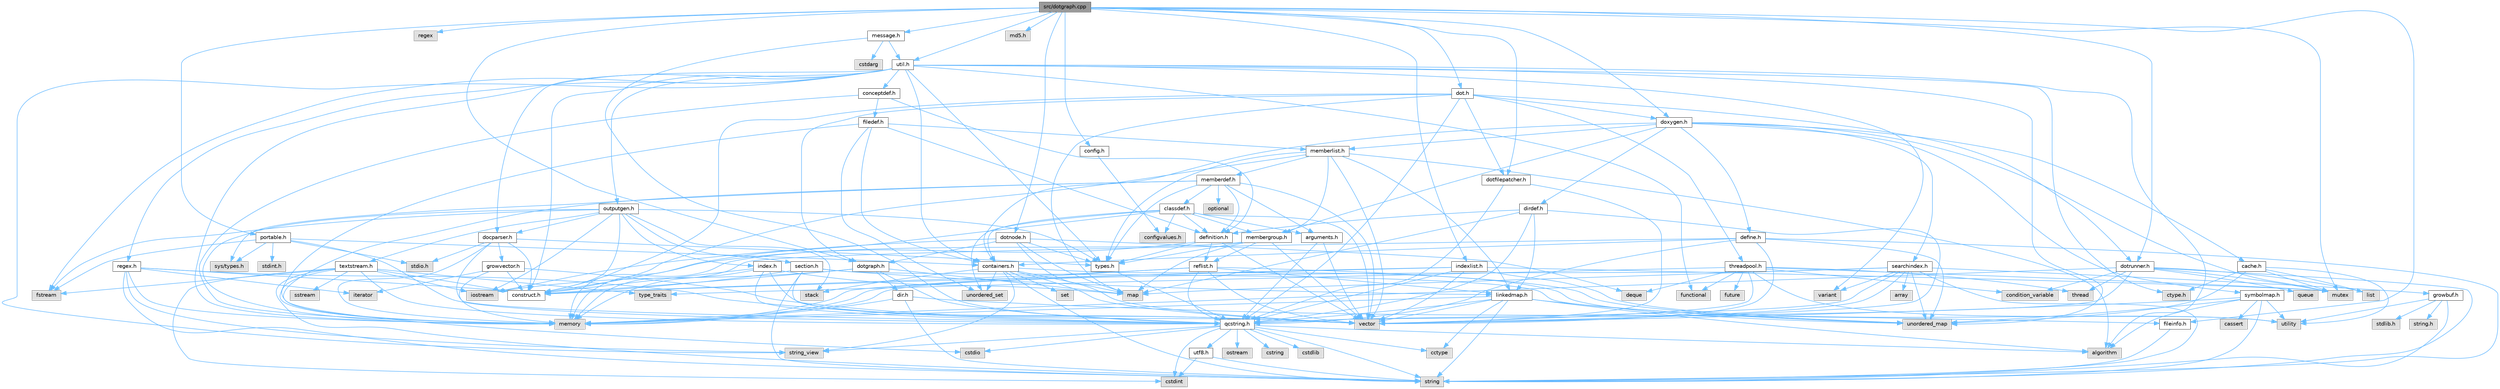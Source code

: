 digraph "src/dotgraph.cpp"
{
 // INTERACTIVE_SVG=YES
 // LATEX_PDF_SIZE
  bgcolor="transparent";
  edge [fontname=Helvetica,fontsize=10,labelfontname=Helvetica,labelfontsize=10];
  node [fontname=Helvetica,fontsize=10,shape=box,height=0.2,width=0.4];
  Node1 [id="Node000001",label="src/dotgraph.cpp",height=0.2,width=0.4,color="gray40", fillcolor="grey60", style="filled", fontcolor="black",tooltip=" "];
  Node1 -> Node2 [id="edge1_Node000001_Node000002",color="steelblue1",style="solid",tooltip=" "];
  Node2 [id="Node000002",label="mutex",height=0.2,width=0.4,color="grey60", fillcolor="#E0E0E0", style="filled",tooltip=" "];
  Node1 -> Node3 [id="edge2_Node000001_Node000003",color="steelblue1",style="solid",tooltip=" "];
  Node3 [id="Node000003",label="regex",height=0.2,width=0.4,color="grey60", fillcolor="#E0E0E0", style="filled",tooltip=" "];
  Node1 -> Node4 [id="edge3_Node000001_Node000004",color="steelblue1",style="solid",tooltip=" "];
  Node4 [id="Node000004",label="config.h",height=0.2,width=0.4,color="grey40", fillcolor="white", style="filled",URL="$db/d16/config_8h.html",tooltip=" "];
  Node4 -> Node5 [id="edge4_Node000004_Node000005",color="steelblue1",style="solid",tooltip=" "];
  Node5 [id="Node000005",label="configvalues.h",height=0.2,width=0.4,color="grey60", fillcolor="#E0E0E0", style="filled",tooltip=" "];
  Node1 -> Node6 [id="edge5_Node000001_Node000006",color="steelblue1",style="solid",tooltip=" "];
  Node6 [id="Node000006",label="doxygen.h",height=0.2,width=0.4,color="grey40", fillcolor="white", style="filled",URL="$d1/da1/doxygen_8h.html",tooltip=" "];
  Node6 -> Node2 [id="edge6_Node000006_Node000002",color="steelblue1",style="solid",tooltip=" "];
  Node6 -> Node7 [id="edge7_Node000006_Node000007",color="steelblue1",style="solid",tooltip=" "];
  Node7 [id="Node000007",label="containers.h",height=0.2,width=0.4,color="grey40", fillcolor="white", style="filled",URL="$d5/d75/containers_8h.html",tooltip=" "];
  Node7 -> Node8 [id="edge8_Node000007_Node000008",color="steelblue1",style="solid",tooltip=" "];
  Node8 [id="Node000008",label="vector",height=0.2,width=0.4,color="grey60", fillcolor="#E0E0E0", style="filled",tooltip=" "];
  Node7 -> Node9 [id="edge9_Node000007_Node000009",color="steelblue1",style="solid",tooltip=" "];
  Node9 [id="Node000009",label="string",height=0.2,width=0.4,color="grey60", fillcolor="#E0E0E0", style="filled",tooltip=" "];
  Node7 -> Node10 [id="edge10_Node000007_Node000010",color="steelblue1",style="solid",tooltip=" "];
  Node10 [id="Node000010",label="string_view",height=0.2,width=0.4,color="grey60", fillcolor="#E0E0E0", style="filled",tooltip=" "];
  Node7 -> Node11 [id="edge11_Node000007_Node000011",color="steelblue1",style="solid",tooltip=" "];
  Node11 [id="Node000011",label="set",height=0.2,width=0.4,color="grey60", fillcolor="#E0E0E0", style="filled",tooltip=" "];
  Node7 -> Node12 [id="edge12_Node000007_Node000012",color="steelblue1",style="solid",tooltip=" "];
  Node12 [id="Node000012",label="map",height=0.2,width=0.4,color="grey60", fillcolor="#E0E0E0", style="filled",tooltip=" "];
  Node7 -> Node13 [id="edge13_Node000007_Node000013",color="steelblue1",style="solid",tooltip=" "];
  Node13 [id="Node000013",label="unordered_set",height=0.2,width=0.4,color="grey60", fillcolor="#E0E0E0", style="filled",tooltip=" "];
  Node7 -> Node14 [id="edge14_Node000007_Node000014",color="steelblue1",style="solid",tooltip=" "];
  Node14 [id="Node000014",label="unordered_map",height=0.2,width=0.4,color="grey60", fillcolor="#E0E0E0", style="filled",tooltip=" "];
  Node7 -> Node15 [id="edge15_Node000007_Node000015",color="steelblue1",style="solid",tooltip=" "];
  Node15 [id="Node000015",label="stack",height=0.2,width=0.4,color="grey60", fillcolor="#E0E0E0", style="filled",tooltip=" "];
  Node6 -> Node16 [id="edge16_Node000006_Node000016",color="steelblue1",style="solid",tooltip=" "];
  Node16 [id="Node000016",label="membergroup.h",height=0.2,width=0.4,color="grey40", fillcolor="white", style="filled",URL="$d9/d11/membergroup_8h.html",tooltip=" "];
  Node16 -> Node8 [id="edge17_Node000016_Node000008",color="steelblue1",style="solid",tooltip=" "];
  Node16 -> Node12 [id="edge18_Node000016_Node000012",color="steelblue1",style="solid",tooltip=" "];
  Node16 -> Node17 [id="edge19_Node000016_Node000017",color="steelblue1",style="solid",tooltip=" "];
  Node17 [id="Node000017",label="memory",height=0.2,width=0.4,color="grey60", fillcolor="#E0E0E0", style="filled",tooltip=" "];
  Node16 -> Node18 [id="edge20_Node000016_Node000018",color="steelblue1",style="solid",tooltip=" "];
  Node18 [id="Node000018",label="types.h",height=0.2,width=0.4,color="grey40", fillcolor="white", style="filled",URL="$d9/d49/types_8h.html",tooltip="This file contains a number of basic enums and types."];
  Node18 -> Node19 [id="edge21_Node000018_Node000019",color="steelblue1",style="solid",tooltip=" "];
  Node19 [id="Node000019",label="qcstring.h",height=0.2,width=0.4,color="grey40", fillcolor="white", style="filled",URL="$d7/d5c/qcstring_8h.html",tooltip=" "];
  Node19 -> Node9 [id="edge22_Node000019_Node000009",color="steelblue1",style="solid",tooltip=" "];
  Node19 -> Node10 [id="edge23_Node000019_Node000010",color="steelblue1",style="solid",tooltip=" "];
  Node19 -> Node20 [id="edge24_Node000019_Node000020",color="steelblue1",style="solid",tooltip=" "];
  Node20 [id="Node000020",label="algorithm",height=0.2,width=0.4,color="grey60", fillcolor="#E0E0E0", style="filled",tooltip=" "];
  Node19 -> Node21 [id="edge25_Node000019_Node000021",color="steelblue1",style="solid",tooltip=" "];
  Node21 [id="Node000021",label="cctype",height=0.2,width=0.4,color="grey60", fillcolor="#E0E0E0", style="filled",tooltip=" "];
  Node19 -> Node22 [id="edge26_Node000019_Node000022",color="steelblue1",style="solid",tooltip=" "];
  Node22 [id="Node000022",label="cstring",height=0.2,width=0.4,color="grey60", fillcolor="#E0E0E0", style="filled",tooltip=" "];
  Node19 -> Node23 [id="edge27_Node000019_Node000023",color="steelblue1",style="solid",tooltip=" "];
  Node23 [id="Node000023",label="cstdio",height=0.2,width=0.4,color="grey60", fillcolor="#E0E0E0", style="filled",tooltip=" "];
  Node19 -> Node24 [id="edge28_Node000019_Node000024",color="steelblue1",style="solid",tooltip=" "];
  Node24 [id="Node000024",label="cstdlib",height=0.2,width=0.4,color="grey60", fillcolor="#E0E0E0", style="filled",tooltip=" "];
  Node19 -> Node25 [id="edge29_Node000019_Node000025",color="steelblue1",style="solid",tooltip=" "];
  Node25 [id="Node000025",label="cstdint",height=0.2,width=0.4,color="grey60", fillcolor="#E0E0E0", style="filled",tooltip=" "];
  Node19 -> Node26 [id="edge30_Node000019_Node000026",color="steelblue1",style="solid",tooltip=" "];
  Node26 [id="Node000026",label="ostream",height=0.2,width=0.4,color="grey60", fillcolor="#E0E0E0", style="filled",tooltip=" "];
  Node19 -> Node27 [id="edge31_Node000019_Node000027",color="steelblue1",style="solid",tooltip=" "];
  Node27 [id="Node000027",label="utf8.h",height=0.2,width=0.4,color="grey40", fillcolor="white", style="filled",URL="$db/d7c/utf8_8h.html",tooltip="Various UTF8 related helper functions."];
  Node27 -> Node25 [id="edge32_Node000027_Node000025",color="steelblue1",style="solid",tooltip=" "];
  Node27 -> Node9 [id="edge33_Node000027_Node000009",color="steelblue1",style="solid",tooltip=" "];
  Node16 -> Node28 [id="edge34_Node000016_Node000028",color="steelblue1",style="solid",tooltip=" "];
  Node28 [id="Node000028",label="reflist.h",height=0.2,width=0.4,color="grey40", fillcolor="white", style="filled",URL="$d1/d02/reflist_8h.html",tooltip=" "];
  Node28 -> Node8 [id="edge35_Node000028_Node000008",color="steelblue1",style="solid",tooltip=" "];
  Node28 -> Node14 [id="edge36_Node000028_Node000014",color="steelblue1",style="solid",tooltip=" "];
  Node28 -> Node17 [id="edge37_Node000028_Node000017",color="steelblue1",style="solid",tooltip=" "];
  Node28 -> Node19 [id="edge38_Node000028_Node000019",color="steelblue1",style="solid",tooltip=" "];
  Node28 -> Node29 [id="edge39_Node000028_Node000029",color="steelblue1",style="solid",tooltip=" "];
  Node29 [id="Node000029",label="linkedmap.h",height=0.2,width=0.4,color="grey40", fillcolor="white", style="filled",URL="$da/de1/linkedmap_8h.html",tooltip=" "];
  Node29 -> Node14 [id="edge40_Node000029_Node000014",color="steelblue1",style="solid",tooltip=" "];
  Node29 -> Node8 [id="edge41_Node000029_Node000008",color="steelblue1",style="solid",tooltip=" "];
  Node29 -> Node17 [id="edge42_Node000029_Node000017",color="steelblue1",style="solid",tooltip=" "];
  Node29 -> Node9 [id="edge43_Node000029_Node000009",color="steelblue1",style="solid",tooltip=" "];
  Node29 -> Node20 [id="edge44_Node000029_Node000020",color="steelblue1",style="solid",tooltip=" "];
  Node29 -> Node21 [id="edge45_Node000029_Node000021",color="steelblue1",style="solid",tooltip=" "];
  Node29 -> Node19 [id="edge46_Node000029_Node000019",color="steelblue1",style="solid",tooltip=" "];
  Node28 -> Node30 [id="edge47_Node000028_Node000030",color="steelblue1",style="solid",tooltip=" "];
  Node30 [id="Node000030",label="construct.h",height=0.2,width=0.4,color="grey40", fillcolor="white", style="filled",URL="$d7/dfc/construct_8h.html",tooltip=" "];
  Node6 -> Node31 [id="edge48_Node000006_Node000031",color="steelblue1",style="solid",tooltip=" "];
  Node31 [id="Node000031",label="dirdef.h",height=0.2,width=0.4,color="grey40", fillcolor="white", style="filled",URL="$d6/d15/dirdef_8h.html",tooltip=" "];
  Node31 -> Node8 [id="edge49_Node000031_Node000008",color="steelblue1",style="solid",tooltip=" "];
  Node31 -> Node12 [id="edge50_Node000031_Node000012",color="steelblue1",style="solid",tooltip=" "];
  Node31 -> Node19 [id="edge51_Node000031_Node000019",color="steelblue1",style="solid",tooltip=" "];
  Node31 -> Node29 [id="edge52_Node000031_Node000029",color="steelblue1",style="solid",tooltip=" "];
  Node31 -> Node32 [id="edge53_Node000031_Node000032",color="steelblue1",style="solid",tooltip=" "];
  Node32 [id="Node000032",label="definition.h",height=0.2,width=0.4,color="grey40", fillcolor="white", style="filled",URL="$df/da1/definition_8h.html",tooltip=" "];
  Node32 -> Node8 [id="edge54_Node000032_Node000008",color="steelblue1",style="solid",tooltip=" "];
  Node32 -> Node18 [id="edge55_Node000032_Node000018",color="steelblue1",style="solid",tooltip=" "];
  Node32 -> Node28 [id="edge56_Node000032_Node000028",color="steelblue1",style="solid",tooltip=" "];
  Node32 -> Node30 [id="edge57_Node000032_Node000030",color="steelblue1",style="solid",tooltip=" "];
  Node6 -> Node33 [id="edge58_Node000006_Node000033",color="steelblue1",style="solid",tooltip=" "];
  Node33 [id="Node000033",label="memberlist.h",height=0.2,width=0.4,color="grey40", fillcolor="white", style="filled",URL="$dd/d78/memberlist_8h.html",tooltip=" "];
  Node33 -> Node8 [id="edge59_Node000033_Node000008",color="steelblue1",style="solid",tooltip=" "];
  Node33 -> Node20 [id="edge60_Node000033_Node000020",color="steelblue1",style="solid",tooltip=" "];
  Node33 -> Node34 [id="edge61_Node000033_Node000034",color="steelblue1",style="solid",tooltip=" "];
  Node34 [id="Node000034",label="memberdef.h",height=0.2,width=0.4,color="grey40", fillcolor="white", style="filled",URL="$d4/d46/memberdef_8h.html",tooltip=" "];
  Node34 -> Node8 [id="edge62_Node000034_Node000008",color="steelblue1",style="solid",tooltip=" "];
  Node34 -> Node17 [id="edge63_Node000034_Node000017",color="steelblue1",style="solid",tooltip=" "];
  Node34 -> Node35 [id="edge64_Node000034_Node000035",color="steelblue1",style="solid",tooltip=" "];
  Node35 [id="Node000035",label="optional",height=0.2,width=0.4,color="grey60", fillcolor="#E0E0E0", style="filled",tooltip=" "];
  Node34 -> Node36 [id="edge65_Node000034_Node000036",color="steelblue1",style="solid",tooltip=" "];
  Node36 [id="Node000036",label="sys/types.h",height=0.2,width=0.4,color="grey60", fillcolor="#E0E0E0", style="filled",tooltip=" "];
  Node34 -> Node18 [id="edge66_Node000034_Node000018",color="steelblue1",style="solid",tooltip=" "];
  Node34 -> Node32 [id="edge67_Node000034_Node000032",color="steelblue1",style="solid",tooltip=" "];
  Node34 -> Node37 [id="edge68_Node000034_Node000037",color="steelblue1",style="solid",tooltip=" "];
  Node37 [id="Node000037",label="arguments.h",height=0.2,width=0.4,color="grey40", fillcolor="white", style="filled",URL="$df/d9b/arguments_8h.html",tooltip=" "];
  Node37 -> Node8 [id="edge69_Node000037_Node000008",color="steelblue1",style="solid",tooltip=" "];
  Node37 -> Node19 [id="edge70_Node000037_Node000019",color="steelblue1",style="solid",tooltip=" "];
  Node34 -> Node38 [id="edge71_Node000034_Node000038",color="steelblue1",style="solid",tooltip=" "];
  Node38 [id="Node000038",label="classdef.h",height=0.2,width=0.4,color="grey40", fillcolor="white", style="filled",URL="$d1/da6/classdef_8h.html",tooltip=" "];
  Node38 -> Node17 [id="edge72_Node000038_Node000017",color="steelblue1",style="solid",tooltip=" "];
  Node38 -> Node8 [id="edge73_Node000038_Node000008",color="steelblue1",style="solid",tooltip=" "];
  Node38 -> Node13 [id="edge74_Node000038_Node000013",color="steelblue1",style="solid",tooltip=" "];
  Node38 -> Node7 [id="edge75_Node000038_Node000007",color="steelblue1",style="solid",tooltip=" "];
  Node38 -> Node32 [id="edge76_Node000038_Node000032",color="steelblue1",style="solid",tooltip=" "];
  Node38 -> Node37 [id="edge77_Node000038_Node000037",color="steelblue1",style="solid",tooltip=" "];
  Node38 -> Node16 [id="edge78_Node000038_Node000016",color="steelblue1",style="solid",tooltip=" "];
  Node38 -> Node5 [id="edge79_Node000038_Node000005",color="steelblue1",style="solid",tooltip=" "];
  Node33 -> Node29 [id="edge80_Node000033_Node000029",color="steelblue1",style="solid",tooltip=" "];
  Node33 -> Node18 [id="edge81_Node000033_Node000018",color="steelblue1",style="solid",tooltip=" "];
  Node33 -> Node16 [id="edge82_Node000033_Node000016",color="steelblue1",style="solid",tooltip=" "];
  Node33 -> Node30 [id="edge83_Node000033_Node000030",color="steelblue1",style="solid",tooltip=" "];
  Node6 -> Node39 [id="edge84_Node000006_Node000039",color="steelblue1",style="solid",tooltip=" "];
  Node39 [id="Node000039",label="define.h",height=0.2,width=0.4,color="grey40", fillcolor="white", style="filled",URL="$df/d67/define_8h.html",tooltip=" "];
  Node39 -> Node8 [id="edge85_Node000039_Node000008",color="steelblue1",style="solid",tooltip=" "];
  Node39 -> Node17 [id="edge86_Node000039_Node000017",color="steelblue1",style="solid",tooltip=" "];
  Node39 -> Node9 [id="edge87_Node000039_Node000009",color="steelblue1",style="solid",tooltip=" "];
  Node39 -> Node14 [id="edge88_Node000039_Node000014",color="steelblue1",style="solid",tooltip=" "];
  Node39 -> Node19 [id="edge89_Node000039_Node000019",color="steelblue1",style="solid",tooltip=" "];
  Node39 -> Node7 [id="edge90_Node000039_Node000007",color="steelblue1",style="solid",tooltip=" "];
  Node6 -> Node40 [id="edge91_Node000006_Node000040",color="steelblue1",style="solid",tooltip=" "];
  Node40 [id="Node000040",label="cache.h",height=0.2,width=0.4,color="grey40", fillcolor="white", style="filled",URL="$d3/d26/cache_8h.html",tooltip=" "];
  Node40 -> Node41 [id="edge92_Node000040_Node000041",color="steelblue1",style="solid",tooltip=" "];
  Node41 [id="Node000041",label="list",height=0.2,width=0.4,color="grey60", fillcolor="#E0E0E0", style="filled",tooltip=" "];
  Node40 -> Node14 [id="edge93_Node000040_Node000014",color="steelblue1",style="solid",tooltip=" "];
  Node40 -> Node2 [id="edge94_Node000040_Node000002",color="steelblue1",style="solid",tooltip=" "];
  Node40 -> Node42 [id="edge95_Node000040_Node000042",color="steelblue1",style="solid",tooltip=" "];
  Node42 [id="Node000042",label="utility",height=0.2,width=0.4,color="grey60", fillcolor="#E0E0E0", style="filled",tooltip=" "];
  Node40 -> Node43 [id="edge96_Node000040_Node000043",color="steelblue1",style="solid",tooltip=" "];
  Node43 [id="Node000043",label="ctype.h",height=0.2,width=0.4,color="grey60", fillcolor="#E0E0E0", style="filled",tooltip=" "];
  Node6 -> Node44 [id="edge97_Node000006_Node000044",color="steelblue1",style="solid",tooltip=" "];
  Node44 [id="Node000044",label="symbolmap.h",height=0.2,width=0.4,color="grey40", fillcolor="white", style="filled",URL="$d7/ddd/symbolmap_8h.html",tooltip=" "];
  Node44 -> Node20 [id="edge98_Node000044_Node000020",color="steelblue1",style="solid",tooltip=" "];
  Node44 -> Node14 [id="edge99_Node000044_Node000014",color="steelblue1",style="solid",tooltip=" "];
  Node44 -> Node8 [id="edge100_Node000044_Node000008",color="steelblue1",style="solid",tooltip=" "];
  Node44 -> Node9 [id="edge101_Node000044_Node000009",color="steelblue1",style="solid",tooltip=" "];
  Node44 -> Node42 [id="edge102_Node000044_Node000042",color="steelblue1",style="solid",tooltip=" "];
  Node44 -> Node45 [id="edge103_Node000044_Node000045",color="steelblue1",style="solid",tooltip=" "];
  Node45 [id="Node000045",label="cassert",height=0.2,width=0.4,color="grey60", fillcolor="#E0E0E0", style="filled",tooltip=" "];
  Node6 -> Node46 [id="edge104_Node000006_Node000046",color="steelblue1",style="solid",tooltip=" "];
  Node46 [id="Node000046",label="searchindex.h",height=0.2,width=0.4,color="grey40", fillcolor="white", style="filled",URL="$de/d07/searchindex_8h.html",tooltip="Web server based search engine."];
  Node46 -> Node17 [id="edge105_Node000046_Node000017",color="steelblue1",style="solid",tooltip=" "];
  Node46 -> Node8 [id="edge106_Node000046_Node000008",color="steelblue1",style="solid",tooltip=" "];
  Node46 -> Node12 [id="edge107_Node000046_Node000012",color="steelblue1",style="solid",tooltip=" "];
  Node46 -> Node14 [id="edge108_Node000046_Node000014",color="steelblue1",style="solid",tooltip=" "];
  Node46 -> Node9 [id="edge109_Node000046_Node000009",color="steelblue1",style="solid",tooltip=" "];
  Node46 -> Node47 [id="edge110_Node000046_Node000047",color="steelblue1",style="solid",tooltip=" "];
  Node47 [id="Node000047",label="array",height=0.2,width=0.4,color="grey60", fillcolor="#E0E0E0", style="filled",tooltip=" "];
  Node46 -> Node48 [id="edge111_Node000046_Node000048",color="steelblue1",style="solid",tooltip=" "];
  Node48 [id="Node000048",label="variant",height=0.2,width=0.4,color="grey60", fillcolor="#E0E0E0", style="filled",tooltip=" "];
  Node46 -> Node19 [id="edge112_Node000046_Node000019",color="steelblue1",style="solid",tooltip=" "];
  Node46 -> Node49 [id="edge113_Node000046_Node000049",color="steelblue1",style="solid",tooltip=" "];
  Node49 [id="Node000049",label="growbuf.h",height=0.2,width=0.4,color="grey40", fillcolor="white", style="filled",URL="$dd/d72/growbuf_8h.html",tooltip=" "];
  Node49 -> Node42 [id="edge114_Node000049_Node000042",color="steelblue1",style="solid",tooltip=" "];
  Node49 -> Node50 [id="edge115_Node000049_Node000050",color="steelblue1",style="solid",tooltip=" "];
  Node50 [id="Node000050",label="stdlib.h",height=0.2,width=0.4,color="grey60", fillcolor="#E0E0E0", style="filled",tooltip=" "];
  Node49 -> Node51 [id="edge116_Node000049_Node000051",color="steelblue1",style="solid",tooltip=" "];
  Node51 [id="Node000051",label="string.h",height=0.2,width=0.4,color="grey60", fillcolor="#E0E0E0", style="filled",tooltip=" "];
  Node49 -> Node9 [id="edge117_Node000049_Node000009",color="steelblue1",style="solid",tooltip=" "];
  Node1 -> Node52 [id="edge118_Node000001_Node000052",color="steelblue1",style="solid",tooltip=" "];
  Node52 [id="Node000052",label="indexlist.h",height=0.2,width=0.4,color="grey40", fillcolor="white", style="filled",URL="$d5/d61/indexlist_8h.html",tooltip=" "];
  Node52 -> Node42 [id="edge119_Node000052_Node000042",color="steelblue1",style="solid",tooltip=" "];
  Node52 -> Node8 [id="edge120_Node000052_Node000008",color="steelblue1",style="solid",tooltip=" "];
  Node52 -> Node17 [id="edge121_Node000052_Node000017",color="steelblue1",style="solid",tooltip=" "];
  Node52 -> Node2 [id="edge122_Node000052_Node000002",color="steelblue1",style="solid",tooltip=" "];
  Node52 -> Node19 [id="edge123_Node000052_Node000019",color="steelblue1",style="solid",tooltip=" "];
  Node52 -> Node30 [id="edge124_Node000052_Node000030",color="steelblue1",style="solid",tooltip=" "];
  Node1 -> Node53 [id="edge125_Node000001_Node000053",color="steelblue1",style="solid",tooltip=" "];
  Node53 [id="Node000053",label="md5.h",height=0.2,width=0.4,color="grey60", fillcolor="#E0E0E0", style="filled",tooltip=" "];
  Node1 -> Node54 [id="edge126_Node000001_Node000054",color="steelblue1",style="solid",tooltip=" "];
  Node54 [id="Node000054",label="message.h",height=0.2,width=0.4,color="grey40", fillcolor="white", style="filled",URL="$d2/d0d/message_8h.html",tooltip=" "];
  Node54 -> Node55 [id="edge127_Node000054_Node000055",color="steelblue1",style="solid",tooltip=" "];
  Node55 [id="Node000055",label="cstdarg",height=0.2,width=0.4,color="grey60", fillcolor="#E0E0E0", style="filled",tooltip=" "];
  Node54 -> Node19 [id="edge128_Node000054_Node000019",color="steelblue1",style="solid",tooltip=" "];
  Node54 -> Node56 [id="edge129_Node000054_Node000056",color="steelblue1",style="solid",tooltip=" "];
  Node56 [id="Node000056",label="util.h",height=0.2,width=0.4,color="grey40", fillcolor="white", style="filled",URL="$d8/d3c/util_8h.html",tooltip="A bunch of utility functions."];
  Node56 -> Node17 [id="edge130_Node000056_Node000017",color="steelblue1",style="solid",tooltip=" "];
  Node56 -> Node14 [id="edge131_Node000056_Node000014",color="steelblue1",style="solid",tooltip=" "];
  Node56 -> Node20 [id="edge132_Node000056_Node000020",color="steelblue1",style="solid",tooltip=" "];
  Node56 -> Node57 [id="edge133_Node000056_Node000057",color="steelblue1",style="solid",tooltip=" "];
  Node57 [id="Node000057",label="functional",height=0.2,width=0.4,color="grey60", fillcolor="#E0E0E0", style="filled",tooltip=" "];
  Node56 -> Node58 [id="edge134_Node000056_Node000058",color="steelblue1",style="solid",tooltip=" "];
  Node58 [id="Node000058",label="fstream",height=0.2,width=0.4,color="grey60", fillcolor="#E0E0E0", style="filled",tooltip=" "];
  Node56 -> Node48 [id="edge135_Node000056_Node000048",color="steelblue1",style="solid",tooltip=" "];
  Node56 -> Node10 [id="edge136_Node000056_Node000010",color="steelblue1",style="solid",tooltip=" "];
  Node56 -> Node43 [id="edge137_Node000056_Node000043",color="steelblue1",style="solid",tooltip=" "];
  Node56 -> Node18 [id="edge138_Node000056_Node000018",color="steelblue1",style="solid",tooltip=" "];
  Node56 -> Node59 [id="edge139_Node000056_Node000059",color="steelblue1",style="solid",tooltip=" "];
  Node59 [id="Node000059",label="docparser.h",height=0.2,width=0.4,color="grey40", fillcolor="white", style="filled",URL="$de/d9c/docparser_8h.html",tooltip=" "];
  Node59 -> Node60 [id="edge140_Node000059_Node000060",color="steelblue1",style="solid",tooltip=" "];
  Node60 [id="Node000060",label="stdio.h",height=0.2,width=0.4,color="grey60", fillcolor="#E0E0E0", style="filled",tooltip=" "];
  Node59 -> Node17 [id="edge141_Node000059_Node000017",color="steelblue1",style="solid",tooltip=" "];
  Node59 -> Node19 [id="edge142_Node000059_Node000019",color="steelblue1",style="solid",tooltip=" "];
  Node59 -> Node61 [id="edge143_Node000059_Node000061",color="steelblue1",style="solid",tooltip=" "];
  Node61 [id="Node000061",label="growvector.h",height=0.2,width=0.4,color="grey40", fillcolor="white", style="filled",URL="$d7/d50/growvector_8h.html",tooltip=" "];
  Node61 -> Node8 [id="edge144_Node000061_Node000008",color="steelblue1",style="solid",tooltip=" "];
  Node61 -> Node17 [id="edge145_Node000061_Node000017",color="steelblue1",style="solid",tooltip=" "];
  Node61 -> Node62 [id="edge146_Node000061_Node000062",color="steelblue1",style="solid",tooltip=" "];
  Node62 [id="Node000062",label="iterator",height=0.2,width=0.4,color="grey60", fillcolor="#E0E0E0", style="filled",tooltip=" "];
  Node61 -> Node30 [id="edge147_Node000061_Node000030",color="steelblue1",style="solid",tooltip=" "];
  Node59 -> Node30 [id="edge148_Node000059_Node000030",color="steelblue1",style="solid",tooltip=" "];
  Node59 -> Node18 [id="edge149_Node000059_Node000018",color="steelblue1",style="solid",tooltip=" "];
  Node56 -> Node7 [id="edge150_Node000056_Node000007",color="steelblue1",style="solid",tooltip=" "];
  Node56 -> Node63 [id="edge151_Node000056_Node000063",color="steelblue1",style="solid",tooltip=" "];
  Node63 [id="Node000063",label="outputgen.h",height=0.2,width=0.4,color="grey40", fillcolor="white", style="filled",URL="$df/d06/outputgen_8h.html",tooltip=" "];
  Node63 -> Node17 [id="edge152_Node000063_Node000017",color="steelblue1",style="solid",tooltip=" "];
  Node63 -> Node15 [id="edge153_Node000063_Node000015",color="steelblue1",style="solid",tooltip=" "];
  Node63 -> Node64 [id="edge154_Node000063_Node000064",color="steelblue1",style="solid",tooltip=" "];
  Node64 [id="Node000064",label="iostream",height=0.2,width=0.4,color="grey60", fillcolor="#E0E0E0", style="filled",tooltip=" "];
  Node63 -> Node58 [id="edge155_Node000063_Node000058",color="steelblue1",style="solid",tooltip=" "];
  Node63 -> Node18 [id="edge156_Node000063_Node000018",color="steelblue1",style="solid",tooltip=" "];
  Node63 -> Node65 [id="edge157_Node000063_Node000065",color="steelblue1",style="solid",tooltip=" "];
  Node65 [id="Node000065",label="index.h",height=0.2,width=0.4,color="grey40", fillcolor="white", style="filled",URL="$d1/db5/index_8h.html",tooltip=" "];
  Node65 -> Node17 [id="edge158_Node000065_Node000017",color="steelblue1",style="solid",tooltip=" "];
  Node65 -> Node8 [id="edge159_Node000065_Node000008",color="steelblue1",style="solid",tooltip=" "];
  Node65 -> Node12 [id="edge160_Node000065_Node000012",color="steelblue1",style="solid",tooltip=" "];
  Node65 -> Node19 [id="edge161_Node000065_Node000019",color="steelblue1",style="solid",tooltip=" "];
  Node65 -> Node30 [id="edge162_Node000065_Node000030",color="steelblue1",style="solid",tooltip=" "];
  Node63 -> Node66 [id="edge163_Node000063_Node000066",color="steelblue1",style="solid",tooltip=" "];
  Node66 [id="Node000066",label="section.h",height=0.2,width=0.4,color="grey40", fillcolor="white", style="filled",URL="$d1/d2a/section_8h.html",tooltip=" "];
  Node66 -> Node9 [id="edge164_Node000066_Node000009",color="steelblue1",style="solid",tooltip=" "];
  Node66 -> Node14 [id="edge165_Node000066_Node000014",color="steelblue1",style="solid",tooltip=" "];
  Node66 -> Node19 [id="edge166_Node000066_Node000019",color="steelblue1",style="solid",tooltip=" "];
  Node66 -> Node29 [id="edge167_Node000066_Node000029",color="steelblue1",style="solid",tooltip=" "];
  Node66 -> Node30 [id="edge168_Node000066_Node000030",color="steelblue1",style="solid",tooltip=" "];
  Node63 -> Node67 [id="edge169_Node000063_Node000067",color="steelblue1",style="solid",tooltip=" "];
  Node67 [id="Node000067",label="textstream.h",height=0.2,width=0.4,color="grey40", fillcolor="white", style="filled",URL="$d4/d7d/textstream_8h.html",tooltip=" "];
  Node67 -> Node9 [id="edge170_Node000067_Node000009",color="steelblue1",style="solid",tooltip=" "];
  Node67 -> Node64 [id="edge171_Node000067_Node000064",color="steelblue1",style="solid",tooltip=" "];
  Node67 -> Node68 [id="edge172_Node000067_Node000068",color="steelblue1",style="solid",tooltip=" "];
  Node68 [id="Node000068",label="sstream",height=0.2,width=0.4,color="grey60", fillcolor="#E0E0E0", style="filled",tooltip=" "];
  Node67 -> Node25 [id="edge173_Node000067_Node000025",color="steelblue1",style="solid",tooltip=" "];
  Node67 -> Node23 [id="edge174_Node000067_Node000023",color="steelblue1",style="solid",tooltip=" "];
  Node67 -> Node58 [id="edge175_Node000067_Node000058",color="steelblue1",style="solid",tooltip=" "];
  Node67 -> Node69 [id="edge176_Node000067_Node000069",color="steelblue1",style="solid",tooltip=" "];
  Node69 [id="Node000069",label="type_traits",height=0.2,width=0.4,color="grey60", fillcolor="#E0E0E0", style="filled",tooltip=" "];
  Node67 -> Node19 [id="edge177_Node000067_Node000019",color="steelblue1",style="solid",tooltip=" "];
  Node67 -> Node30 [id="edge178_Node000067_Node000030",color="steelblue1",style="solid",tooltip=" "];
  Node63 -> Node59 [id="edge179_Node000063_Node000059",color="steelblue1",style="solid",tooltip=" "];
  Node63 -> Node30 [id="edge180_Node000063_Node000030",color="steelblue1",style="solid",tooltip=" "];
  Node56 -> Node70 [id="edge181_Node000056_Node000070",color="steelblue1",style="solid",tooltip=" "];
  Node70 [id="Node000070",label="regex.h",height=0.2,width=0.4,color="grey40", fillcolor="white", style="filled",URL="$d1/d21/regex_8h.html",tooltip=" "];
  Node70 -> Node17 [id="edge182_Node000070_Node000017",color="steelblue1",style="solid",tooltip=" "];
  Node70 -> Node9 [id="edge183_Node000070_Node000009",color="steelblue1",style="solid",tooltip=" "];
  Node70 -> Node10 [id="edge184_Node000070_Node000010",color="steelblue1",style="solid",tooltip=" "];
  Node70 -> Node8 [id="edge185_Node000070_Node000008",color="steelblue1",style="solid",tooltip=" "];
  Node70 -> Node62 [id="edge186_Node000070_Node000062",color="steelblue1",style="solid",tooltip=" "];
  Node70 -> Node30 [id="edge187_Node000070_Node000030",color="steelblue1",style="solid",tooltip=" "];
  Node56 -> Node71 [id="edge188_Node000056_Node000071",color="steelblue1",style="solid",tooltip=" "];
  Node71 [id="Node000071",label="conceptdef.h",height=0.2,width=0.4,color="grey40", fillcolor="white", style="filled",URL="$da/df1/conceptdef_8h.html",tooltip=" "];
  Node71 -> Node17 [id="edge189_Node000071_Node000017",color="steelblue1",style="solid",tooltip=" "];
  Node71 -> Node32 [id="edge190_Node000071_Node000032",color="steelblue1",style="solid",tooltip=" "];
  Node71 -> Node72 [id="edge191_Node000071_Node000072",color="steelblue1",style="solid",tooltip=" "];
  Node72 [id="Node000072",label="filedef.h",height=0.2,width=0.4,color="grey40", fillcolor="white", style="filled",URL="$d4/d3a/filedef_8h.html",tooltip=" "];
  Node72 -> Node17 [id="edge192_Node000072_Node000017",color="steelblue1",style="solid",tooltip=" "];
  Node72 -> Node13 [id="edge193_Node000072_Node000013",color="steelblue1",style="solid",tooltip=" "];
  Node72 -> Node32 [id="edge194_Node000072_Node000032",color="steelblue1",style="solid",tooltip=" "];
  Node72 -> Node33 [id="edge195_Node000072_Node000033",color="steelblue1",style="solid",tooltip=" "];
  Node72 -> Node7 [id="edge196_Node000072_Node000007",color="steelblue1",style="solid",tooltip=" "];
  Node56 -> Node30 [id="edge197_Node000056_Node000030",color="steelblue1",style="solid",tooltip=" "];
  Node1 -> Node56 [id="edge198_Node000001_Node000056",color="steelblue1",style="solid",tooltip=" "];
  Node1 -> Node73 [id="edge199_Node000001_Node000073",color="steelblue1",style="solid",tooltip=" "];
  Node73 [id="Node000073",label="dot.h",height=0.2,width=0.4,color="grey40", fillcolor="white", style="filled",URL="$d6/d4a/dot_8h.html",tooltip=" "];
  Node73 -> Node12 [id="edge200_Node000073_Node000012",color="steelblue1",style="solid",tooltip=" "];
  Node73 -> Node74 [id="edge201_Node000073_Node000074",color="steelblue1",style="solid",tooltip=" "];
  Node74 [id="Node000074",label="threadpool.h",height=0.2,width=0.4,color="grey40", fillcolor="white", style="filled",URL="$d3/d40/threadpool_8h.html",tooltip=" "];
  Node74 -> Node75 [id="edge202_Node000074_Node000075",color="steelblue1",style="solid",tooltip=" "];
  Node75 [id="Node000075",label="condition_variable",height=0.2,width=0.4,color="grey60", fillcolor="#E0E0E0", style="filled",tooltip=" "];
  Node74 -> Node76 [id="edge203_Node000074_Node000076",color="steelblue1",style="solid",tooltip=" "];
  Node76 [id="Node000076",label="deque",height=0.2,width=0.4,color="grey60", fillcolor="#E0E0E0", style="filled",tooltip=" "];
  Node74 -> Node57 [id="edge204_Node000074_Node000057",color="steelblue1",style="solid",tooltip=" "];
  Node74 -> Node77 [id="edge205_Node000074_Node000077",color="steelblue1",style="solid",tooltip=" "];
  Node77 [id="Node000077",label="future",height=0.2,width=0.4,color="grey60", fillcolor="#E0E0E0", style="filled",tooltip=" "];
  Node74 -> Node2 [id="edge206_Node000074_Node000002",color="steelblue1",style="solid",tooltip=" "];
  Node74 -> Node78 [id="edge207_Node000074_Node000078",color="steelblue1",style="solid",tooltip=" "];
  Node78 [id="Node000078",label="thread",height=0.2,width=0.4,color="grey60", fillcolor="#E0E0E0", style="filled",tooltip=" "];
  Node74 -> Node69 [id="edge208_Node000074_Node000069",color="steelblue1",style="solid",tooltip=" "];
  Node74 -> Node42 [id="edge209_Node000074_Node000042",color="steelblue1",style="solid",tooltip=" "];
  Node74 -> Node8 [id="edge210_Node000074_Node000008",color="steelblue1",style="solid",tooltip=" "];
  Node73 -> Node19 [id="edge211_Node000073_Node000019",color="steelblue1",style="solid",tooltip=" "];
  Node73 -> Node79 [id="edge212_Node000073_Node000079",color="steelblue1",style="solid",tooltip=" "];
  Node79 [id="Node000079",label="dotgraph.h",height=0.2,width=0.4,color="grey40", fillcolor="white", style="filled",URL="$d0/daa/dotgraph_8h.html",tooltip=" "];
  Node79 -> Node64 [id="edge213_Node000079_Node000064",color="steelblue1",style="solid",tooltip=" "];
  Node79 -> Node12 [id="edge214_Node000079_Node000012",color="steelblue1",style="solid",tooltip=" "];
  Node79 -> Node19 [id="edge215_Node000079_Node000019",color="steelblue1",style="solid",tooltip=" "];
  Node79 -> Node80 [id="edge216_Node000079_Node000080",color="steelblue1",style="solid",tooltip=" "];
  Node80 [id="Node000080",label="dir.h",height=0.2,width=0.4,color="grey40", fillcolor="white", style="filled",URL="$df/d9c/dir_8h.html",tooltip=" "];
  Node80 -> Node9 [id="edge217_Node000080_Node000009",color="steelblue1",style="solid",tooltip=" "];
  Node80 -> Node17 [id="edge218_Node000080_Node000017",color="steelblue1",style="solid",tooltip=" "];
  Node80 -> Node81 [id="edge219_Node000080_Node000081",color="steelblue1",style="solid",tooltip=" "];
  Node81 [id="Node000081",label="fileinfo.h",height=0.2,width=0.4,color="grey40", fillcolor="white", style="filled",URL="$df/d45/fileinfo_8h.html",tooltip=" "];
  Node81 -> Node9 [id="edge220_Node000081_Node000009",color="steelblue1",style="solid",tooltip=" "];
  Node79 -> Node30 [id="edge221_Node000079_Node000030",color="steelblue1",style="solid",tooltip=" "];
  Node73 -> Node82 [id="edge222_Node000073_Node000082",color="steelblue1",style="solid",tooltip=" "];
  Node82 [id="Node000082",label="dotfilepatcher.h",height=0.2,width=0.4,color="grey40", fillcolor="white", style="filled",URL="$d3/d38/dotfilepatcher_8h.html",tooltip=" "];
  Node82 -> Node8 [id="edge223_Node000082_Node000008",color="steelblue1",style="solid",tooltip=" "];
  Node82 -> Node19 [id="edge224_Node000082_Node000019",color="steelblue1",style="solid",tooltip=" "];
  Node73 -> Node83 [id="edge225_Node000073_Node000083",color="steelblue1",style="solid",tooltip=" "];
  Node83 [id="Node000083",label="dotrunner.h",height=0.2,width=0.4,color="grey40", fillcolor="white", style="filled",URL="$d2/dd1/dotrunner_8h.html",tooltip=" "];
  Node83 -> Node9 [id="edge226_Node000083_Node000009",color="steelblue1",style="solid",tooltip=" "];
  Node83 -> Node78 [id="edge227_Node000083_Node000078",color="steelblue1",style="solid",tooltip=" "];
  Node83 -> Node41 [id="edge228_Node000083_Node000041",color="steelblue1",style="solid",tooltip=" "];
  Node83 -> Node84 [id="edge229_Node000083_Node000084",color="steelblue1",style="solid",tooltip=" "];
  Node84 [id="Node000084",label="queue",height=0.2,width=0.4,color="grey60", fillcolor="#E0E0E0", style="filled",tooltip=" "];
  Node83 -> Node2 [id="edge230_Node000083_Node000002",color="steelblue1",style="solid",tooltip=" "];
  Node83 -> Node75 [id="edge231_Node000083_Node000075",color="steelblue1",style="solid",tooltip=" "];
  Node83 -> Node17 [id="edge232_Node000083_Node000017",color="steelblue1",style="solid",tooltip=" "];
  Node83 -> Node19 [id="edge233_Node000083_Node000019",color="steelblue1",style="solid",tooltip=" "];
  Node73 -> Node6 [id="edge234_Node000073_Node000006",color="steelblue1",style="solid",tooltip=" "];
  Node73 -> Node30 [id="edge235_Node000073_Node000030",color="steelblue1",style="solid",tooltip=" "];
  Node1 -> Node83 [id="edge236_Node000001_Node000083",color="steelblue1",style="solid",tooltip=" "];
  Node1 -> Node79 [id="edge237_Node000001_Node000079",color="steelblue1",style="solid",tooltip=" "];
  Node1 -> Node85 [id="edge238_Node000001_Node000085",color="steelblue1",style="solid",tooltip=" "];
  Node85 [id="Node000085",label="dotnode.h",height=0.2,width=0.4,color="grey40", fillcolor="white", style="filled",URL="$d8/d3b/dotnode_8h.html",tooltip=" "];
  Node85 -> Node8 [id="edge239_Node000085_Node000008",color="steelblue1",style="solid",tooltip=" "];
  Node85 -> Node12 [id="edge240_Node000085_Node000012",color="steelblue1",style="solid",tooltip=" "];
  Node85 -> Node76 [id="edge241_Node000085_Node000076",color="steelblue1",style="solid",tooltip=" "];
  Node85 -> Node64 [id="edge242_Node000085_Node000064",color="steelblue1",style="solid",tooltip=" "];
  Node85 -> Node18 [id="edge243_Node000085_Node000018",color="steelblue1",style="solid",tooltip=" "];
  Node85 -> Node79 [id="edge244_Node000085_Node000079",color="steelblue1",style="solid",tooltip=" "];
  Node1 -> Node82 [id="edge245_Node000001_Node000082",color="steelblue1",style="solid",tooltip=" "];
  Node1 -> Node81 [id="edge246_Node000001_Node000081",color="steelblue1",style="solid",tooltip=" "];
  Node1 -> Node86 [id="edge247_Node000001_Node000086",color="steelblue1",style="solid",tooltip=" "];
  Node86 [id="Node000086",label="portable.h",height=0.2,width=0.4,color="grey40", fillcolor="white", style="filled",URL="$d2/de2/portable_8h.html",tooltip="Portable versions of functions that are platform dependent."];
  Node86 -> Node60 [id="edge248_Node000086_Node000060",color="steelblue1",style="solid",tooltip=" "];
  Node86 -> Node36 [id="edge249_Node000086_Node000036",color="steelblue1",style="solid",tooltip=" "];
  Node86 -> Node87 [id="edge250_Node000086_Node000087",color="steelblue1",style="solid",tooltip=" "];
  Node87 [id="Node000087",label="stdint.h",height=0.2,width=0.4,color="grey60", fillcolor="#E0E0E0", style="filled",tooltip=" "];
  Node86 -> Node58 [id="edge251_Node000086_Node000058",color="steelblue1",style="solid",tooltip=" "];
  Node86 -> Node7 [id="edge252_Node000086_Node000007",color="steelblue1",style="solid",tooltip=" "];
  Node86 -> Node19 [id="edge253_Node000086_Node000019",color="steelblue1",style="solid",tooltip=" "];
}
